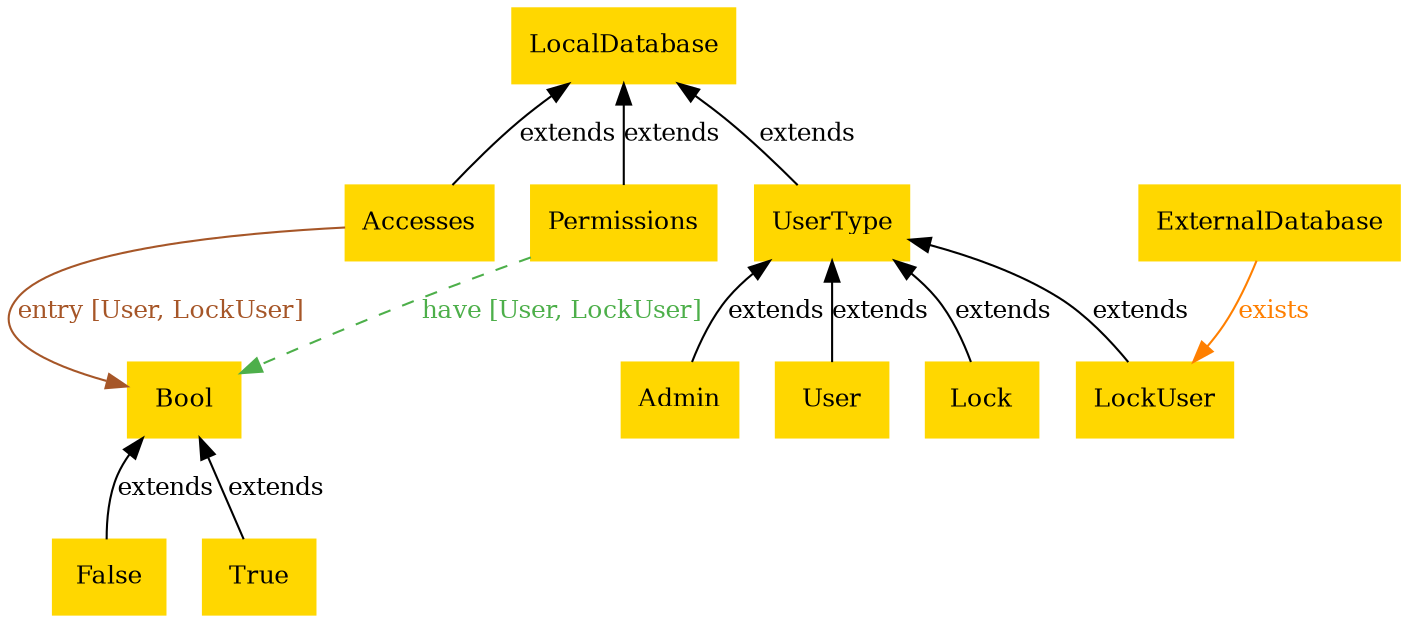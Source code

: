 digraph "graph" {
graph [fontsize=12]
node [fontsize=12]
edge [fontsize=12]
rankdir=TB;
"N11" -> "N7" [uuid = "<Accesses, LocalDatabase>", color = "#000000", fontcolor = "#000000", style = "solid", label = "extends", dir = "back", weight = "10000"]
"N10" -> "N9" [uuid = "<Admin, UserType>", color = "#000000", fontcolor = "#000000", style = "solid", label = "extends", dir = "back", weight = "10000"]
"N6" -> "N5" [uuid = "<False, Bool>", color = "#000000", fontcolor = "#000000", style = "solid", label = "extends", dir = "back", weight = "10000"]
"N10" -> "N4" [uuid = "<Lock, UserType>", color = "#000000", fontcolor = "#000000", style = "solid", label = "extends", dir = "back", weight = "10000"]
"N10" -> "N2" [uuid = "<LockUser, UserType>", color = "#000000", fontcolor = "#000000", style = "solid", label = "extends", dir = "back", weight = "10000"]
"N11" -> "N8" [uuid = "<Permissions, LocalDatabase>", color = "#000000", fontcolor = "#000000", style = "solid", label = "extends", dir = "back", weight = "10000"]
"N6" -> "N1" [uuid = "<True, Bool>", color = "#000000", fontcolor = "#000000", style = "solid", label = "extends", dir = "back", weight = "10000"]
"N10" -> "N0" [uuid = "<User, UserType>", color = "#000000", fontcolor = "#000000", style = "solid", label = "extends", dir = "back", weight = "10000"]
"N11" -> "N10" [uuid = "<UserType, LocalDatabase>", color = "#000000", fontcolor = "#000000", style = "solid", label = "extends", dir = "back", weight = "10000"]
"N7" -> "N6" [uuid = "<Accesses, User, LockUser, Bool>", color = "#a65628", fontcolor = "#a65628", style = "solid", label = "entry [User, LockUser]", dir = "forward", weight = "1"]
"N3" -> "N2" [uuid = "<ExternalDatabase, LockUser>", color = "#ff7f00", fontcolor = "#ff7f00", style = "solid", label = "exists", dir = "forward", weight = "1"]
"N8" -> "N6" [uuid = "<Permissions, User, LockUser, Bool>", color = "#4daf4a", fontcolor = "#4daf4a", style = "dashed", label = "have [User, LockUser]", dir = "forward", weight = "1"]
"N0" [uuid="User", label="User", color="#ffd700", fontcolor = "#000000", shape = "box", style = "filled, solid"]
"N1" [uuid="True", label="True", color="#ffd700", fontcolor = "#000000", shape = "box", style = "filled, solid"]
"N2" [uuid="LockUser", label="LockUser", color="#ffd700", fontcolor = "#000000", shape = "box", style = "filled, solid"]
"N3" [uuid="ExternalDatabase", label="ExternalDatabase", color="#ffd700", fontcolor = "#000000", shape = "box", style = "filled, solid"]
"N4" [uuid="Lock", label="Lock", color="#ffd700", fontcolor = "#000000", shape = "box", style = "filled, solid"]
"N5" [uuid="False", label="False", color="#ffd700", fontcolor = "#000000", shape = "box", style = "filled, solid"]
"N6" [uuid="Bool", label="Bool", color="#ffd700", fontcolor = "#000000", shape = "box", style = "filled, solid"]
"N7" [uuid="Accesses", label="Accesses", color="#ffd700", fontcolor = "#000000", shape = "box", style = "filled, solid"]
"N8" [uuid="Permissions", label="Permissions", color="#ffd700", fontcolor = "#000000", shape = "box", style = "filled, solid"]
"N9" [uuid="Admin", label="Admin", color="#ffd700", fontcolor = "#000000", shape = "box", style = "filled, solid"]
"N10" [uuid="UserType", label="UserType", color="#ffd700", fontcolor = "#000000", shape = "box", style = "filled, solid"]
"N11" [uuid="LocalDatabase", label="LocalDatabase", color="#ffd700", fontcolor = "#000000", shape = "box", style = "filled, solid"]
}

